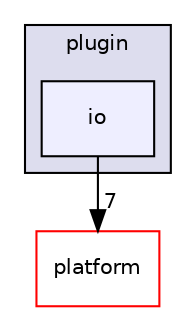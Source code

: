 digraph "medicalimagingexplorer/dicom/plugin/io" {
  compound=true
  node [ fontsize="10", fontname="Helvetica"];
  edge [ labelfontsize="10", labelfontname="Helvetica"];
  subgraph clusterdir_f6f58e60e7a1d2d3885bbad52fe7d565 {
    graph [ bgcolor="#ddddee", pencolor="black", label="plugin" fontname="Helvetica", fontsize="10", URL="dir_f6f58e60e7a1d2d3885bbad52fe7d565.html"]
  dir_93cfcdd8ff03f91a11d786eab31948fd [shape=box, label="io", style="filled", fillcolor="#eeeeff", pencolor="black", URL="dir_93cfcdd8ff03f91a11d786eab31948fd.html"];
  }
  dir_c5a52a81292cf9a5167198f4f346d6d9 [shape=box label="platform" fillcolor="white" style="filled" color="red" URL="dir_c5a52a81292cf9a5167198f4f346d6d9.html"];
  dir_93cfcdd8ff03f91a11d786eab31948fd->dir_c5a52a81292cf9a5167198f4f346d6d9 [headlabel="7", labeldistance=1.5 headhref="dir_000058_000059.html"];
}
